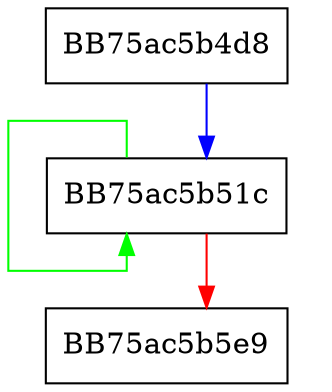 digraph rar_encrypt_block {
  node [shape="box"];
  graph [splines=ortho];
  BB75ac5b4d8 -> BB75ac5b51c [color="blue"];
  BB75ac5b51c -> BB75ac5b51c [color="green"];
  BB75ac5b51c -> BB75ac5b5e9 [color="red"];
}
